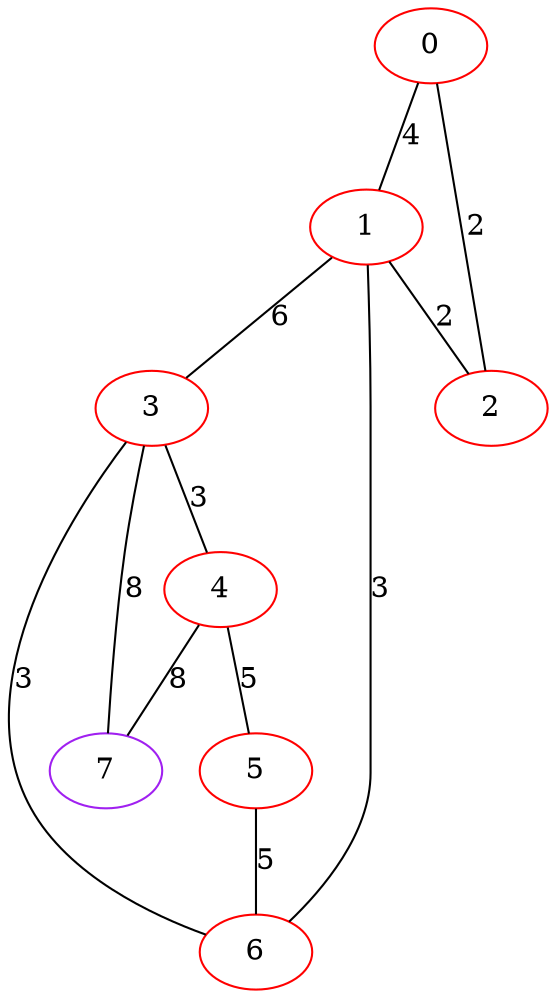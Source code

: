 graph "" {
0 [color=red, weight=1];
1 [color=red, weight=1];
2 [color=red, weight=1];
3 [color=red, weight=1];
4 [color=red, weight=1];
5 [color=red, weight=1];
6 [color=red, weight=1];
7 [color=purple, weight=4];
0 -- 1  [key=0, label=4];
0 -- 2  [key=0, label=2];
1 -- 2  [key=0, label=2];
1 -- 3  [key=0, label=6];
1 -- 6  [key=0, label=3];
3 -- 4  [key=0, label=3];
3 -- 6  [key=0, label=3];
3 -- 7  [key=0, label=8];
4 -- 5  [key=0, label=5];
4 -- 7  [key=0, label=8];
5 -- 6  [key=0, label=5];
}
